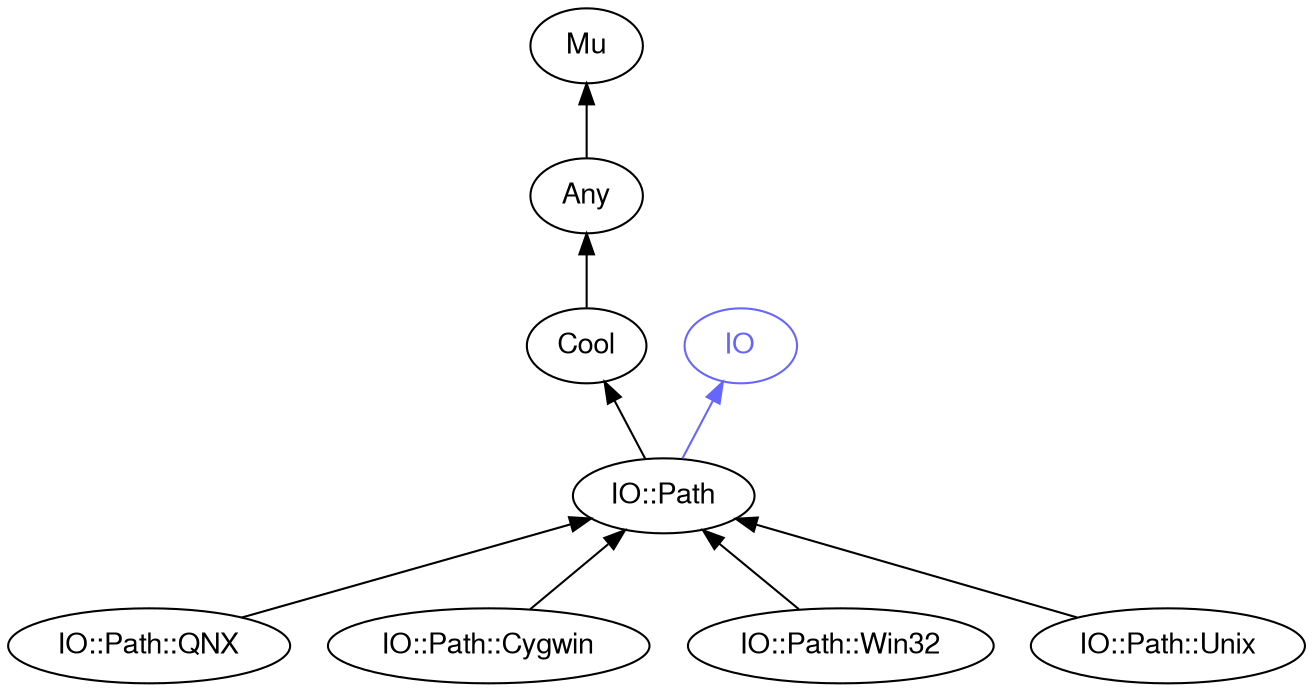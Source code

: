 digraph "perl6-type-graph" {
    rankdir=BT;
    splines=polyline;
    overlap=false; 
    graph [truecolor=true bgcolor="#FFFFFF"];
    // Types
    "IO::Path" [color="#000000", fontcolor="#000000", href="/type/IO::Path", fontname="FreeSans"];
    "Mu" [color="#000000", fontcolor="#000000", href="/type/Mu", fontname="FreeSans"];
    "Any" [color="#000000", fontcolor="#000000", href="/type/Any", fontname="FreeSans"];
    "Cool" [color="#000000", fontcolor="#000000", href="/type/Cool", fontname="FreeSans"];
    "IO" [color="#6666FF", fontcolor="#6666FF", href="/type/IO", fontname="FreeSans"];
    "IO::Path::QNX" [color="#000000", fontcolor="#000000", href="/type/IO::Path::QNX", fontname="FreeSans"];
    "IO::Path::Cygwin" [color="#000000", fontcolor="#000000", href="/type/IO::Path::Cygwin", fontname="FreeSans"];
    "IO::Path::Win32" [color="#000000", fontcolor="#000000", href="/type/IO::Path::Win32", fontname="FreeSans"];
    "IO::Path::Unix" [color="#000000", fontcolor="#000000", href="/type/IO::Path::Unix", fontname="FreeSans"];

    // Superclasses
    "IO::Path" -> "Cool" [color="#000000"];
    "Any" -> "Mu" [color="#000000"];
    "Cool" -> "Any" [color="#000000"];
    "IO::Path::QNX" -> "IO::Path" [color="#000000"];
    "IO::Path::Cygwin" -> "IO::Path" [color="#000000"];
    "IO::Path::Win32" -> "IO::Path" [color="#000000"];
    "IO::Path::Unix" -> "IO::Path" [color="#000000"];

    // Roles
    "IO::Path" -> "IO" [color="#6666FF"];
}
